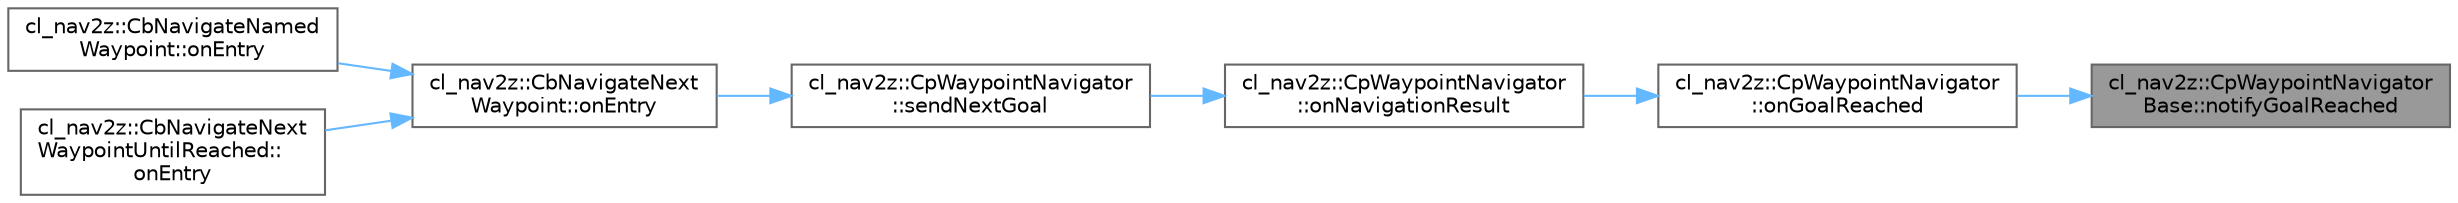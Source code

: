 digraph "cl_nav2z::CpWaypointNavigatorBase::notifyGoalReached"
{
 // LATEX_PDF_SIZE
  bgcolor="transparent";
  edge [fontname=Helvetica,fontsize=10,labelfontname=Helvetica,labelfontsize=10];
  node [fontname=Helvetica,fontsize=10,shape=box,height=0.2,width=0.4];
  rankdir="RL";
  Node1 [label="cl_nav2z::CpWaypointNavigator\lBase::notifyGoalReached",height=0.2,width=0.4,color="gray40", fillcolor="grey60", style="filled", fontcolor="black",tooltip=" "];
  Node1 -> Node2 [dir="back",color="steelblue1",style="solid"];
  Node2 [label="cl_nav2z::CpWaypointNavigator\l::onGoalReached",height=0.2,width=0.4,color="grey40", fillcolor="white", style="filled",URL="$classcl__nav2z_1_1CpWaypointNavigator.html#ada8cdc697ad89cb51dd6cedc7c8db189",tooltip=" "];
  Node2 -> Node3 [dir="back",color="steelblue1",style="solid"];
  Node3 [label="cl_nav2z::CpWaypointNavigator\l::onNavigationResult",height=0.2,width=0.4,color="grey40", fillcolor="white", style="filled",URL="$classcl__nav2z_1_1CpWaypointNavigator.html#a9ed8cfaf216289c201bfccad16f8b4b6",tooltip=" "];
  Node3 -> Node4 [dir="back",color="steelblue1",style="solid"];
  Node4 [label="cl_nav2z::CpWaypointNavigator\l::sendNextGoal",height=0.2,width=0.4,color="grey40", fillcolor="white", style="filled",URL="$classcl__nav2z_1_1CpWaypointNavigator.html#a49a0d507b675a2c551a0095401ee24e5",tooltip=" "];
  Node4 -> Node5 [dir="back",color="steelblue1",style="solid"];
  Node5 [label="cl_nav2z::CbNavigateNext\lWaypoint::onEntry",height=0.2,width=0.4,color="grey40", fillcolor="white", style="filled",URL="$classcl__nav2z_1_1CbNavigateNextWaypoint.html#ac546e1622eb9894228846b814e48afea",tooltip=" "];
  Node5 -> Node6 [dir="back",color="steelblue1",style="solid"];
  Node6 [label="cl_nav2z::CbNavigateNamed\lWaypoint::onEntry",height=0.2,width=0.4,color="grey40", fillcolor="white", style="filled",URL="$classcl__nav2z_1_1CbNavigateNamedWaypoint.html#a08fc01469398220c035e7c3fac4ae598",tooltip=" "];
  Node5 -> Node7 [dir="back",color="steelblue1",style="solid"];
  Node7 [label="cl_nav2z::CbNavigateNext\lWaypointUntilReached::\lonEntry",height=0.2,width=0.4,color="grey40", fillcolor="white", style="filled",URL="$classcl__nav2z_1_1CbNavigateNextWaypointUntilReached.html#a8768836e087f12cbb477aa509e28a947",tooltip=" "];
}

